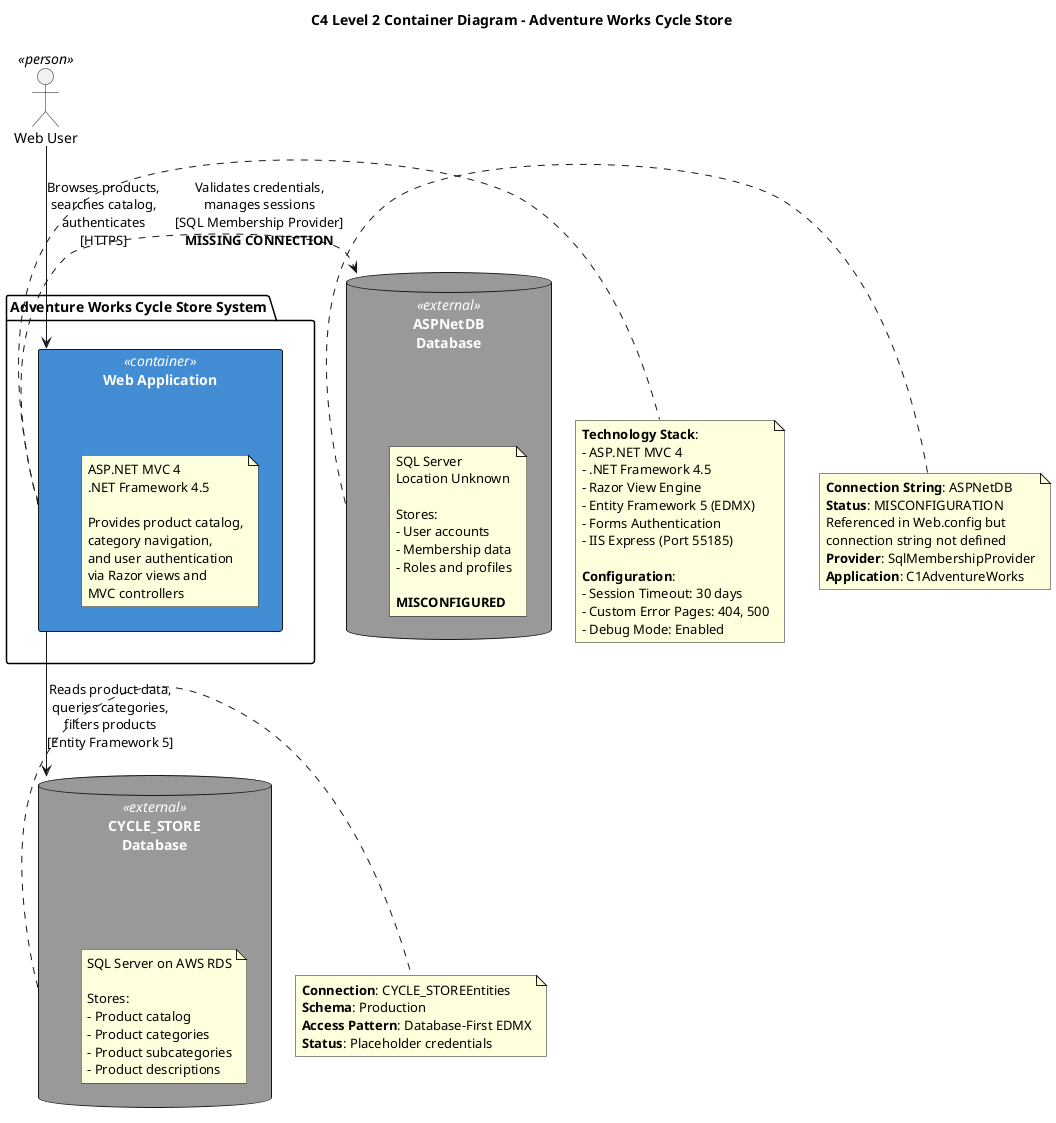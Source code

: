 @startuml
' Syntax verified: 2025-10-30
' C4 Level 2: Container Diagram

title C4 Level 2 Container Diagram - Adventure Works Cycle Store

skinparam rectangle {
    BackgroundColor<<person>> #08427B
    BackgroundColor<<container>> #438DD5
    BackgroundColor<<external>> #999999
    FontColor white
}

skinparam database {
    BackgroundColor #999999
    FontColor white
}

actor "Web User" as user <<person>>

package "Adventure Works Cycle Store System" {
    rectangle "Web Application" as webapp <<container>> {
        note as N1
            ASP.NET MVC 4
            .NET Framework 4.5

            Provides product catalog,
            category navigation,
            and user authentication
            via Razor views and
            MVC controllers
        end note
    }
}

database "CYCLE_STORE\nDatabase" as maindb <<external>> {
    note as N2
        SQL Server on AWS RDS

        Stores:
        - Product catalog
        - Product categories
        - Product subcategories
        - Product descriptions
    end note
}

database "ASPNetDB\nDatabase" as memberdb <<external>> {
    note as N3
        SQL Server
        Location Unknown

        Stores:
        - User accounts
        - Membership data
        - Roles and profiles

        **MISCONFIGURED**
    end note
}

user --> webapp : Browses products,\nsearches catalog,\nauthenticates\n[HTTPS]

webapp --> maindb : Reads product data,\nqueries categories,\nfilters products\n[Entity Framework 5]

webapp .> memberdb : Validates credentials,\nmanages sessions\n[SQL Membership Provider]\n**MISSING CONNECTION**

note right of webapp
  **Technology Stack**:
  - ASP.NET MVC 4
  - .NET Framework 4.5
  - Razor View Engine
  - Entity Framework 5 (EDMX)
  - Forms Authentication
  - IIS Express (Port 55185)

  **Configuration**:
  - Session Timeout: 30 days
  - Custom Error Pages: 404, 500
  - Debug Mode: Enabled
end note

note right of maindb
  **Connection**: CYCLE_STOREEntities
  **Schema**: Production
  **Access Pattern**: Database-First EDMX
  **Status**: Placeholder credentials
end note

note right of memberdb
  **Connection String**: ASPNetDB
  **Status**: MISCONFIGURATION
  Referenced in Web.config but
  connection string not defined
  **Provider**: SqlMembershipProvider
  **Application**: C1AdventureWorks
end note

@enduml
